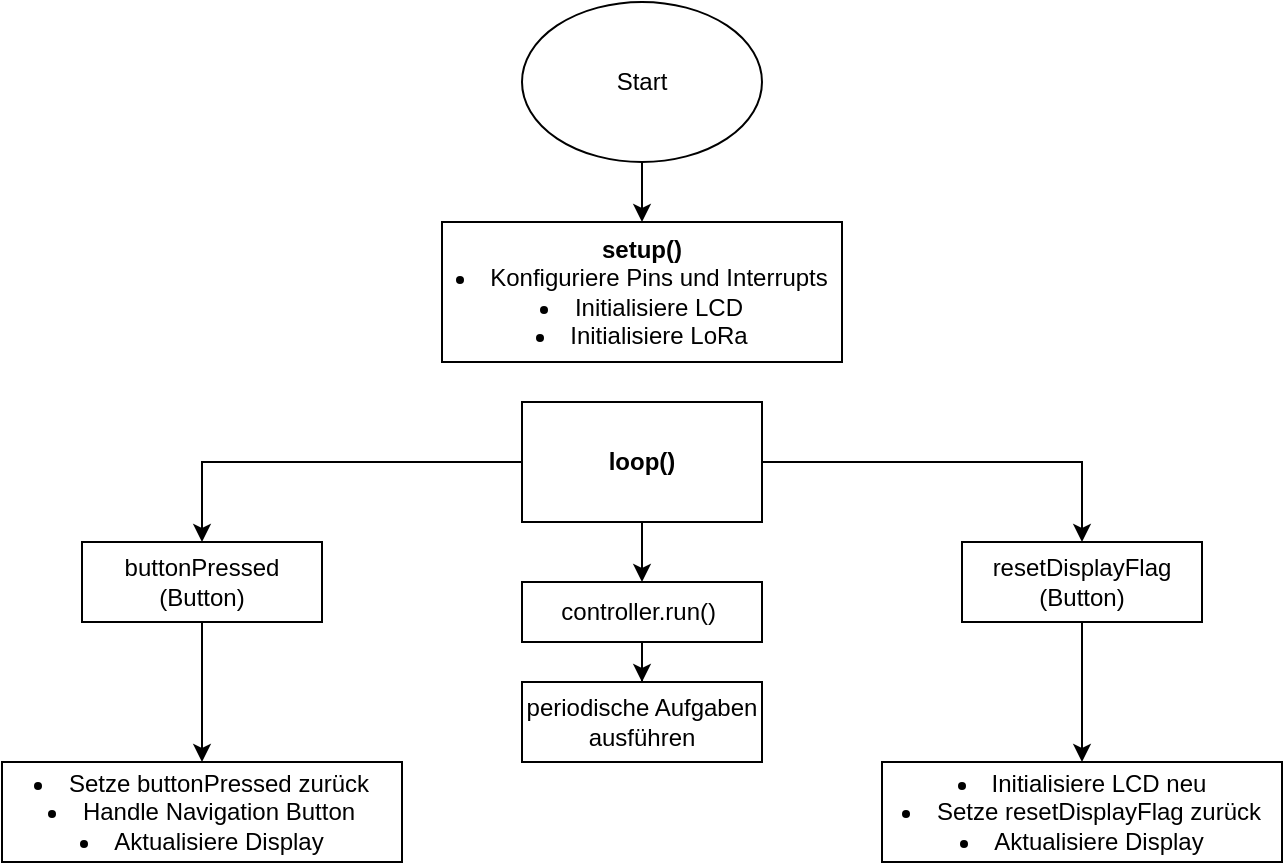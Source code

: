 <mxfile version="23.1.5" type="device">
  <diagram id="C5RBs43oDa-KdzZeNtuy" name="Page-1">
    <mxGraphModel dx="830" dy="478" grid="1" gridSize="10" guides="1" tooltips="1" connect="1" arrows="1" fold="1" page="1" pageScale="1" pageWidth="827" pageHeight="1169" math="0" shadow="0">
      <root>
        <mxCell id="WIyWlLk6GJQsqaUBKTNV-0" />
        <mxCell id="WIyWlLk6GJQsqaUBKTNV-1" parent="WIyWlLk6GJQsqaUBKTNV-0" />
        <mxCell id="2xcwfq8QFsBafLpMV9xf-0" value="Start" style="ellipse;whiteSpace=wrap;html=1;" vertex="1" parent="WIyWlLk6GJQsqaUBKTNV-1">
          <mxGeometry x="340" y="20" width="120" height="80" as="geometry" />
        </mxCell>
        <mxCell id="2xcwfq8QFsBafLpMV9xf-1" value="&lt;b&gt;setup()&lt;br&gt;&lt;/b&gt;&lt;li&gt;Konfiguriere Pins und Interrupts&lt;/li&gt;&lt;li&gt;Initialisiere LCD&lt;/li&gt;&lt;li&gt;Initialisiere LoRa&lt;/li&gt;" style="rounded=0;whiteSpace=wrap;html=1;" vertex="1" parent="WIyWlLk6GJQsqaUBKTNV-1">
          <mxGeometry x="300" y="130" width="200" height="70" as="geometry" />
        </mxCell>
        <mxCell id="2xcwfq8QFsBafLpMV9xf-3" value="" style="endArrow=classic;html=1;rounded=0;exitX=0.5;exitY=1;exitDx=0;exitDy=0;entryX=0.5;entryY=0;entryDx=0;entryDy=0;" edge="1" parent="WIyWlLk6GJQsqaUBKTNV-1" source="2xcwfq8QFsBafLpMV9xf-0" target="2xcwfq8QFsBafLpMV9xf-1">
          <mxGeometry width="50" height="50" relative="1" as="geometry">
            <mxPoint x="380" y="210" as="sourcePoint" />
            <mxPoint x="430" y="160" as="targetPoint" />
          </mxGeometry>
        </mxCell>
        <mxCell id="2xcwfq8QFsBafLpMV9xf-8" style="edgeStyle=orthogonalEdgeStyle;rounded=0;orthogonalLoop=1;jettySize=auto;html=1;exitX=1;exitY=0.5;exitDx=0;exitDy=0;" edge="1" parent="WIyWlLk6GJQsqaUBKTNV-1" source="2xcwfq8QFsBafLpMV9xf-4" target="2xcwfq8QFsBafLpMV9xf-6">
          <mxGeometry relative="1" as="geometry" />
        </mxCell>
        <mxCell id="2xcwfq8QFsBafLpMV9xf-9" style="edgeStyle=orthogonalEdgeStyle;rounded=0;orthogonalLoop=1;jettySize=auto;html=1;exitX=0.5;exitY=1;exitDx=0;exitDy=0;entryX=0.5;entryY=0;entryDx=0;entryDy=0;" edge="1" parent="WIyWlLk6GJQsqaUBKTNV-1" source="2xcwfq8QFsBafLpMV9xf-4" target="2xcwfq8QFsBafLpMV9xf-5">
          <mxGeometry relative="1" as="geometry" />
        </mxCell>
        <mxCell id="2xcwfq8QFsBafLpMV9xf-10" style="edgeStyle=orthogonalEdgeStyle;rounded=0;orthogonalLoop=1;jettySize=auto;html=1;" edge="1" parent="WIyWlLk6GJQsqaUBKTNV-1" source="2xcwfq8QFsBafLpMV9xf-4" target="2xcwfq8QFsBafLpMV9xf-7">
          <mxGeometry relative="1" as="geometry" />
        </mxCell>
        <mxCell id="2xcwfq8QFsBafLpMV9xf-4" value="&lt;b&gt;loop()&lt;/b&gt;" style="rounded=0;whiteSpace=wrap;html=1;" vertex="1" parent="WIyWlLk6GJQsqaUBKTNV-1">
          <mxGeometry x="340" y="220" width="120" height="60" as="geometry" />
        </mxCell>
        <mxCell id="2xcwfq8QFsBafLpMV9xf-13" value="" style="edgeStyle=orthogonalEdgeStyle;rounded=0;orthogonalLoop=1;jettySize=auto;html=1;" edge="1" parent="WIyWlLk6GJQsqaUBKTNV-1" source="2xcwfq8QFsBafLpMV9xf-5" target="2xcwfq8QFsBafLpMV9xf-11">
          <mxGeometry relative="1" as="geometry" />
        </mxCell>
        <mxCell id="2xcwfq8QFsBafLpMV9xf-5" value="controller.run()&amp;nbsp;" style="rounded=0;whiteSpace=wrap;html=1;" vertex="1" parent="WIyWlLk6GJQsqaUBKTNV-1">
          <mxGeometry x="340" y="310" width="120" height="30" as="geometry" />
        </mxCell>
        <mxCell id="2xcwfq8QFsBafLpMV9xf-17" value="" style="edgeStyle=orthogonalEdgeStyle;rounded=0;orthogonalLoop=1;jettySize=auto;html=1;" edge="1" parent="WIyWlLk6GJQsqaUBKTNV-1" source="2xcwfq8QFsBafLpMV9xf-6" target="2xcwfq8QFsBafLpMV9xf-16">
          <mxGeometry relative="1" as="geometry" />
        </mxCell>
        <mxCell id="2xcwfq8QFsBafLpMV9xf-6" value="resetDisplayFlag&lt;br&gt;(Button)" style="rounded=0;whiteSpace=wrap;html=1;" vertex="1" parent="WIyWlLk6GJQsqaUBKTNV-1">
          <mxGeometry x="560" y="290" width="120" height="40" as="geometry" />
        </mxCell>
        <mxCell id="2xcwfq8QFsBafLpMV9xf-15" value="" style="edgeStyle=orthogonalEdgeStyle;rounded=0;orthogonalLoop=1;jettySize=auto;html=1;" edge="1" parent="WIyWlLk6GJQsqaUBKTNV-1" source="2xcwfq8QFsBafLpMV9xf-7" target="2xcwfq8QFsBafLpMV9xf-14">
          <mxGeometry relative="1" as="geometry" />
        </mxCell>
        <mxCell id="2xcwfq8QFsBafLpMV9xf-7" value="buttonPressed&lt;br&gt;(Button)" style="rounded=0;whiteSpace=wrap;html=1;" vertex="1" parent="WIyWlLk6GJQsqaUBKTNV-1">
          <mxGeometry x="120" y="290" width="120" height="40" as="geometry" />
        </mxCell>
        <mxCell id="2xcwfq8QFsBafLpMV9xf-11" value="periodische Aufgaben ausführen" style="rounded=0;whiteSpace=wrap;html=1;" vertex="1" parent="WIyWlLk6GJQsqaUBKTNV-1">
          <mxGeometry x="340" y="360" width="120" height="40" as="geometry" />
        </mxCell>
        <mxCell id="2xcwfq8QFsBafLpMV9xf-12" style="edgeStyle=orthogonalEdgeStyle;rounded=0;orthogonalLoop=1;jettySize=auto;html=1;exitX=0.5;exitY=1;exitDx=0;exitDy=0;" edge="1" parent="WIyWlLk6GJQsqaUBKTNV-1" source="2xcwfq8QFsBafLpMV9xf-5" target="2xcwfq8QFsBafLpMV9xf-5">
          <mxGeometry relative="1" as="geometry" />
        </mxCell>
        <mxCell id="2xcwfq8QFsBafLpMV9xf-14" value="&lt;li&gt;Setze buttonPressed zurück&lt;/li&gt;&lt;li&gt;Handle Navigation Button&lt;/li&gt;&lt;li&gt;Aktualisiere Display&lt;/li&gt;" style="rounded=0;whiteSpace=wrap;html=1;" vertex="1" parent="WIyWlLk6GJQsqaUBKTNV-1">
          <mxGeometry x="80" y="400" width="200" height="50" as="geometry" />
        </mxCell>
        <mxCell id="2xcwfq8QFsBafLpMV9xf-16" value="&lt;li&gt;Initialisiere LCD neu&lt;/li&gt;&lt;li&gt;Setze resetDisplayFlag zurück&lt;/li&gt;&lt;li&gt;Aktualisiere Display&lt;/li&gt;" style="rounded=0;whiteSpace=wrap;html=1;" vertex="1" parent="WIyWlLk6GJQsqaUBKTNV-1">
          <mxGeometry x="520" y="400" width="200" height="50" as="geometry" />
        </mxCell>
      </root>
    </mxGraphModel>
  </diagram>
</mxfile>
